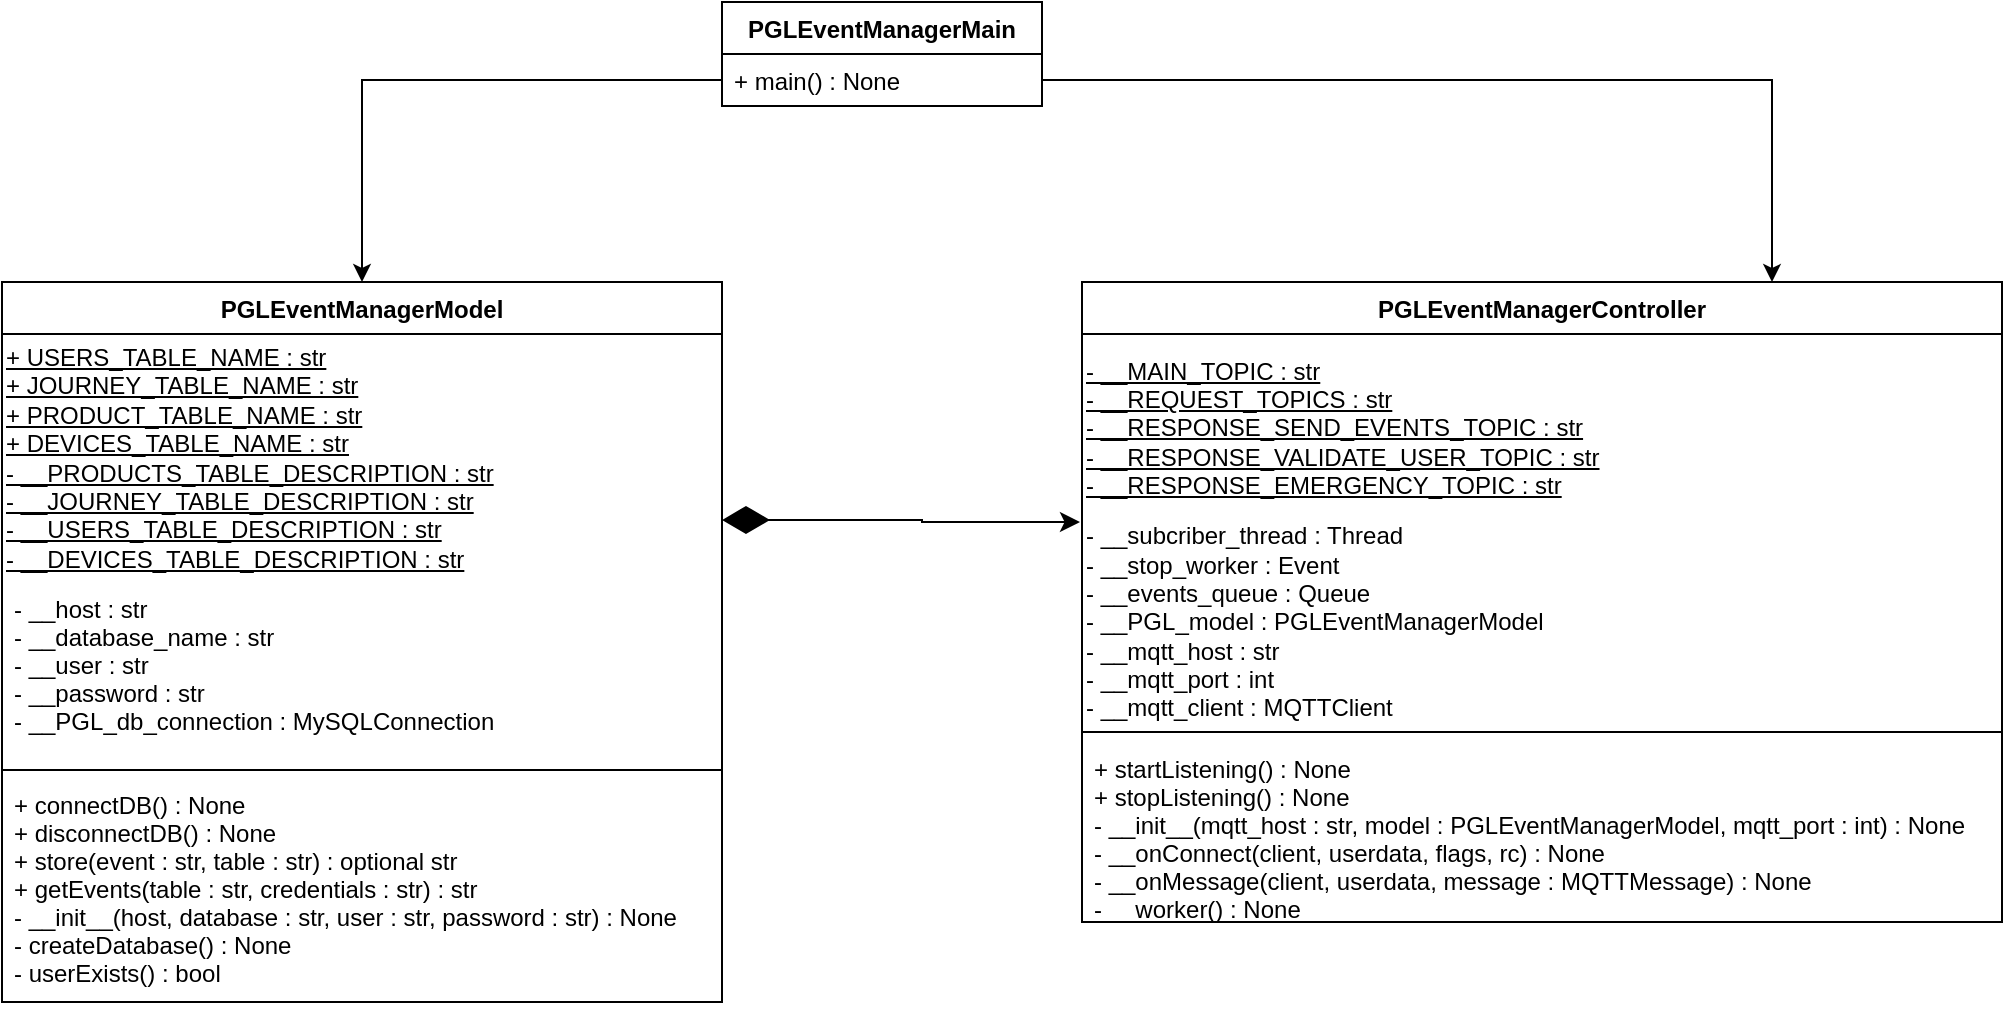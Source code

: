 <mxfile version="20.8.10" type="device"><diagram name="Side-1" id="lNlj-Z8QNB2EIM7qEHGX"><mxGraphModel dx="1843" dy="899" grid="1" gridSize="10" guides="1" tooltips="1" connect="1" arrows="1" fold="1" page="1" pageScale="1" pageWidth="1169" pageHeight="827" math="0" shadow="0"><root><mxCell id="0"/><mxCell id="1" parent="0"/><mxCell id="Up11QHEz_mWDlA6f3MHl-1" value="PGLEventManagerMain" style="swimlane;fontStyle=1;align=center;verticalAlign=top;childLayout=stackLayout;horizontal=1;startSize=26;horizontalStack=0;resizeParent=1;resizeParentMax=0;resizeLast=0;collapsible=1;marginBottom=0;" parent="1" vertex="1"><mxGeometry x="490" y="50" width="160" height="52" as="geometry"/></mxCell><mxCell id="Up11QHEz_mWDlA6f3MHl-2" value="+ main() : None" style="text;strokeColor=none;fillColor=none;align=left;verticalAlign=top;spacingLeft=4;spacingRight=4;overflow=hidden;rotatable=0;points=[[0,0.5],[1,0.5]];portConstraint=eastwest;" parent="Up11QHEz_mWDlA6f3MHl-1" vertex="1"><mxGeometry y="26" width="160" height="26" as="geometry"/></mxCell><mxCell id="Up11QHEz_mWDlA6f3MHl-5" value="PGLEventManagerModel" style="swimlane;fontStyle=1;align=center;verticalAlign=top;childLayout=stackLayout;horizontal=1;startSize=26;horizontalStack=0;resizeParent=1;resizeParentMax=0;resizeLast=0;collapsible=1;marginBottom=0;" parent="1" vertex="1"><mxGeometry x="130" y="190" width="360" height="360" as="geometry"/></mxCell><mxCell id="Up11QHEz_mWDlA6f3MHl-16" value="&lt;u&gt;+ USERS_TABLE_NAME : str&lt;br style=&quot;border-color: var(--border-color); padding: 0px; margin: 0px;&quot;&gt;&lt;span style=&quot;&quot;&gt;+ JOURNEY_TABLE_NAME : str&lt;/span&gt;&lt;br style=&quot;border-color: var(--border-color); padding: 0px; margin: 0px;&quot;&gt;&lt;span style=&quot;&quot;&gt;+ PRODUCT_TABLE_NAME : str&lt;br&gt;&lt;/span&gt;+ DEVICES_TABLE_NAME : str&lt;br style=&quot;border-color: var(--border-color); padding: 0px; margin: 0px;&quot;&gt;&lt;span style=&quot;&quot;&gt;-&amp;nbsp;__PRODUCTS_TABLE_DESCRIPTION : str&lt;/span&gt;&lt;br style=&quot;border-color: var(--border-color); padding: 0px; margin: 0px;&quot;&gt;&lt;span style=&quot;&quot;&gt;-&amp;nbsp;__JOURNEY_TABLE_DESCRIPTION : str&lt;/span&gt;&lt;br style=&quot;border-color: var(--border-color); padding: 0px; margin: 0px;&quot;&gt;&lt;/u&gt;&lt;div style=&quot;&quot;&gt;&lt;span style=&quot;background-color: initial;&quot;&gt;&lt;u&gt;-&amp;nbsp;__USERS_TABLE_DESCRIPTION : str&lt;/u&gt;&lt;/span&gt;&lt;/div&gt;&lt;div style=&quot;&quot;&gt;&lt;span style=&quot;background-color: initial;&quot;&gt;&lt;u&gt;- __DEVICES_TABLE_DESCRIPTION : str&lt;/u&gt;&lt;/span&gt;&lt;/div&gt;" style="html=1;align=left;strokeColor=none;fillColor=none;" parent="Up11QHEz_mWDlA6f3MHl-5" vertex="1"><mxGeometry y="26" width="360" height="124" as="geometry"/></mxCell><mxCell id="Up11QHEz_mWDlA6f3MHl-6" value="- __host : str&#10;- __database_name : str&#10;- __user : str&#10;- __password : str&#10;- __PGL_db_connection : MySQLConnection" style="text;strokeColor=none;fillColor=none;align=left;verticalAlign=top;spacingLeft=4;spacingRight=4;overflow=hidden;rotatable=0;points=[[0,0.5],[1,0.5]];portConstraint=eastwest;" parent="Up11QHEz_mWDlA6f3MHl-5" vertex="1"><mxGeometry y="150" width="360" height="90" as="geometry"/></mxCell><mxCell id="Up11QHEz_mWDlA6f3MHl-7" value="" style="line;strokeWidth=1;fillColor=none;align=left;verticalAlign=middle;spacingTop=-1;spacingLeft=3;spacingRight=3;rotatable=0;labelPosition=right;points=[];portConstraint=eastwest;strokeColor=inherit;" parent="Up11QHEz_mWDlA6f3MHl-5" vertex="1"><mxGeometry y="240" width="360" height="8" as="geometry"/></mxCell><mxCell id="Up11QHEz_mWDlA6f3MHl-8" value="+ connectDB() : None&#10;+ disconnectDB() : None&#10;+ store(event : str, table : str) : optional str&#10;+ getEvents(table : str, credentials : str) : str&#10;- __init__(host, database : str, user : str, password : str) : None&#10;- createDatabase() : None&#10;- userExists() : bool&#10;&#10;" style="text;strokeColor=none;fillColor=none;align=left;verticalAlign=top;spacingLeft=4;spacingRight=4;overflow=hidden;rotatable=0;points=[[0,0.5],[1,0.5]];portConstraint=eastwest;" parent="Up11QHEz_mWDlA6f3MHl-5" vertex="1"><mxGeometry y="248" width="360" height="112" as="geometry"/></mxCell><mxCell id="Up11QHEz_mWDlA6f3MHl-9" value="PGLEventManagerController" style="swimlane;fontStyle=1;align=center;verticalAlign=top;childLayout=stackLayout;horizontal=1;startSize=26;horizontalStack=0;resizeParent=1;resizeParentMax=0;resizeLast=0;collapsible=1;marginBottom=0;" parent="1" vertex="1"><mxGeometry x="670" y="190" width="460" height="320" as="geometry"/></mxCell><mxCell id="Up11QHEz_mWDlA6f3MHl-17" value="&lt;div&gt;- __MAIN_TOPIC : str&lt;/div&gt;&lt;div&gt;- __REQUEST_TOPICS : str&lt;/div&gt;&lt;div&gt;&lt;div&gt;- __RESPONSE_SEND_EVENTS_TOPIC : str&lt;/div&gt;&lt;div&gt;- __RESPONSE_VALIDATE_USER_TOPIC : str&lt;/div&gt;&lt;div&gt;- __RESPONSE_EMERGENCY_TOPIC : str&lt;/div&gt;&lt;/div&gt;" style="html=1;strokeColor=none;fillColor=none;align=left;fontStyle=4" parent="Up11QHEz_mWDlA6f3MHl-9" vertex="1"><mxGeometry y="26" width="460" height="94" as="geometry"/></mxCell><mxCell id="Up11QHEz_mWDlA6f3MHl-18" value="- __subcriber_thread : Thread&lt;br&gt;- __stop_worker : Event&lt;br&gt;- __events_queue : Queue&lt;br&gt;- __PGL_model : PGLEventManagerModel&lt;br&gt;- __mqtt_host : str&lt;br&gt;- __mqtt_port : int&lt;br&gt;- __mqtt_client : MQTTClient" style="html=1;strokeColor=none;fillColor=none;align=left;" parent="Up11QHEz_mWDlA6f3MHl-9" vertex="1"><mxGeometry y="120" width="460" height="100" as="geometry"/></mxCell><mxCell id="Up11QHEz_mWDlA6f3MHl-11" value="" style="line;strokeWidth=1;fillColor=none;align=left;verticalAlign=middle;spacingTop=-1;spacingLeft=3;spacingRight=3;rotatable=0;labelPosition=right;points=[];portConstraint=eastwest;strokeColor=inherit;" parent="Up11QHEz_mWDlA6f3MHl-9" vertex="1"><mxGeometry y="220" width="460" as="geometry"/></mxCell><mxCell id="Up11QHEz_mWDlA6f3MHl-19" value="" style="line;strokeWidth=1;html=1;perimeter=backbonePerimeter;points=[];outlineConnect=0;strokeColor=default;fillColor=none;" parent="Up11QHEz_mWDlA6f3MHl-9" vertex="1"><mxGeometry y="220" width="460" height="10" as="geometry"/></mxCell><mxCell id="Up11QHEz_mWDlA6f3MHl-12" value="+ startListening() : None&#10;+ stopListening() : None&#10;- __init__(mqtt_host : str, model : PGLEventManagerModel, mqtt_port : int) : None&#10;- __onConnect(client, userdata, flags, rc) : None&#10;- __onMessage(client, userdata, message : MQTTMessage) : None&#10;- __worker() : None&#10;" style="text;strokeColor=none;fillColor=none;align=left;verticalAlign=top;spacingLeft=4;spacingRight=4;overflow=hidden;rotatable=0;points=[[0,0.5],[1,0.5]];portConstraint=eastwest;" parent="Up11QHEz_mWDlA6f3MHl-9" vertex="1"><mxGeometry y="230" width="460" height="90" as="geometry"/></mxCell><mxCell id="Up11QHEz_mWDlA6f3MHl-13" style="edgeStyle=orthogonalEdgeStyle;rounded=0;orthogonalLoop=1;jettySize=auto;html=1;exitX=0;exitY=0.5;exitDx=0;exitDy=0;" parent="1" source="Up11QHEz_mWDlA6f3MHl-2" target="Up11QHEz_mWDlA6f3MHl-5" edge="1"><mxGeometry relative="1" as="geometry"/></mxCell><mxCell id="Up11QHEz_mWDlA6f3MHl-14" style="edgeStyle=orthogonalEdgeStyle;rounded=0;orthogonalLoop=1;jettySize=auto;html=1;exitX=1;exitY=0.5;exitDx=0;exitDy=0;entryX=0.75;entryY=0;entryDx=0;entryDy=0;" parent="1" source="Up11QHEz_mWDlA6f3MHl-2" target="Up11QHEz_mWDlA6f3MHl-9" edge="1"><mxGeometry relative="1" as="geometry"/></mxCell><mxCell id="Up11QHEz_mWDlA6f3MHl-20" style="edgeStyle=orthogonalEdgeStyle;rounded=0;orthogonalLoop=1;jettySize=auto;html=1;exitX=1;exitY=0.75;exitDx=0;exitDy=0;strokeWidth=1;startArrow=diamondThin;startFill=1;startSize=21;endSize=7;" parent="1" source="Up11QHEz_mWDlA6f3MHl-16" edge="1"><mxGeometry relative="1" as="geometry"><mxPoint x="669" y="310" as="targetPoint"/><Array as="points"><mxPoint x="590" y="309"/><mxPoint x="669" y="310"/></Array></mxGeometry></mxCell></root></mxGraphModel></diagram></mxfile>